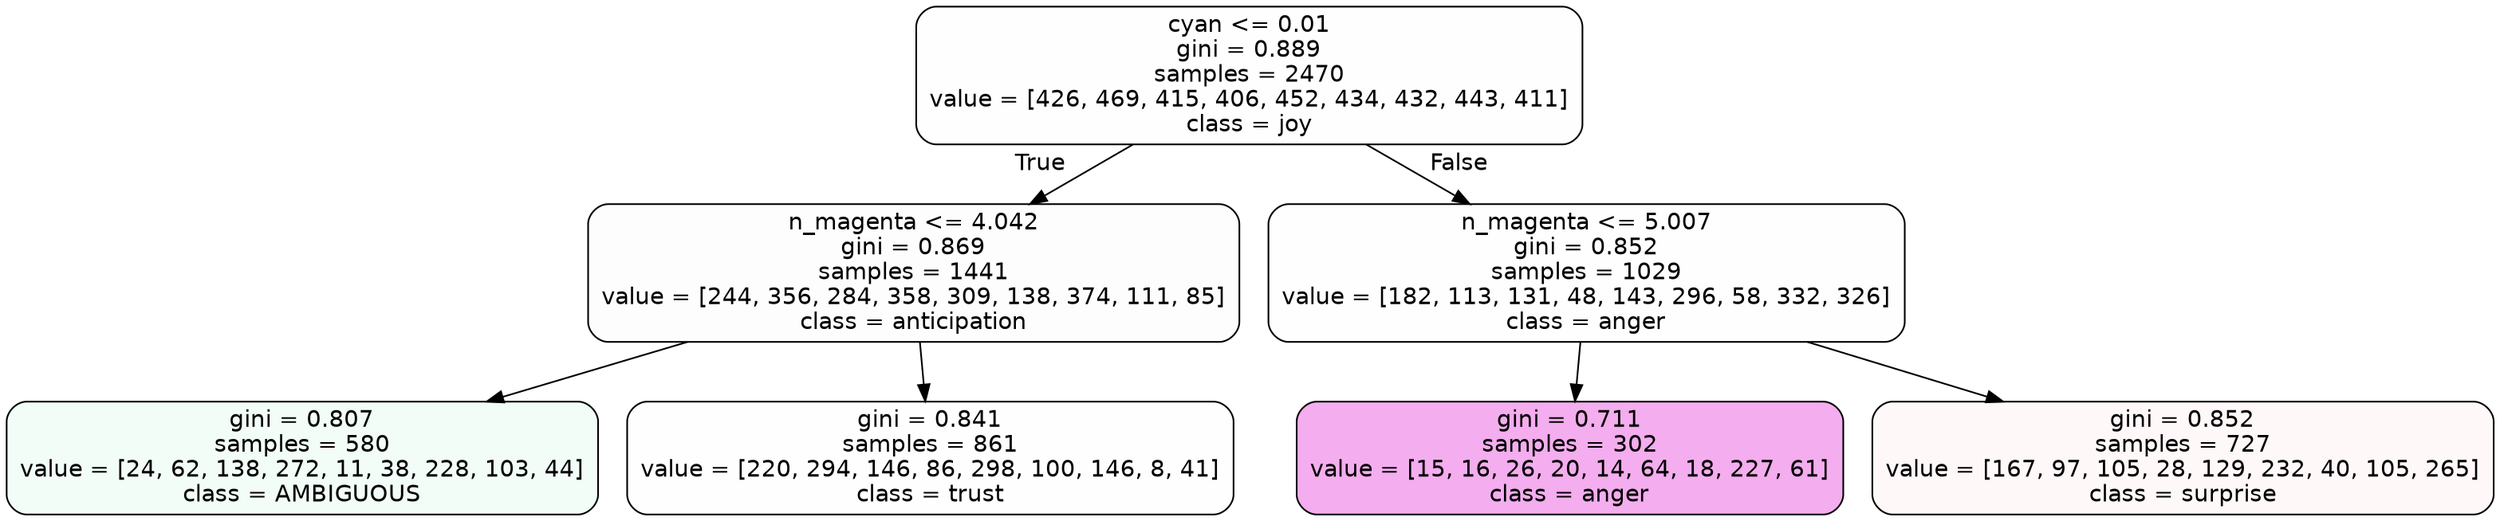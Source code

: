 digraph Tree {
node [shape=box, style="filled, rounded", color="black", fontname=helvetica] ;
edge [fontname=helvetica] ;
0 [label="cyan <= 0.01\ngini = 0.889\nsamples = 2470\nvalue = [426, 469, 415, 406, 452, 434, 432, 443, 411]\nclass = joy", fillcolor="#d7e53901"] ;
1 [label="n_magenta <= 4.042\ngini = 0.869\nsamples = 1441\nvalue = [244, 356, 284, 358, 309, 138, 374, 111, 85]\nclass = anticipation", fillcolor="#8139e502"] ;
0 -> 1 [labeldistance=2.5, labelangle=45, headlabel="True"] ;
2 [label="gini = 0.807\nsamples = 580\nvalue = [24, 62, 138, 272, 11, 38, 228, 103, 44]\nclass = AMBIGUOUS", fillcolor="#39e58110"] ;
1 -> 2 ;
3 [label="gini = 0.841\nsamples = 861\nvalue = [220, 294, 146, 86, 298, 100, 146, 8, 41]\nclass = trust", fillcolor="#39d7e501"] ;
1 -> 3 ;
4 [label="n_magenta <= 5.007\ngini = 0.852\nsamples = 1029\nvalue = [182, 113, 131, 48, 143, 296, 58, 332, 326]\nclass = anger", fillcolor="#e539d701"] ;
0 -> 4 [labeldistance=2.5, labelangle=-45, headlabel="False"] ;
5 [label="gini = 0.711\nsamples = 302\nvalue = [15, 16, 26, 20, 14, 64, 18, 227, 61]\nclass = anger", fillcolor="#e539d769"] ;
4 -> 5 ;
6 [label="gini = 0.852\nsamples = 727\nvalue = [167, 97, 105, 28, 129, 232, 40, 105, 265]\nclass = surprise", fillcolor="#e5396409"] ;
4 -> 6 ;
}